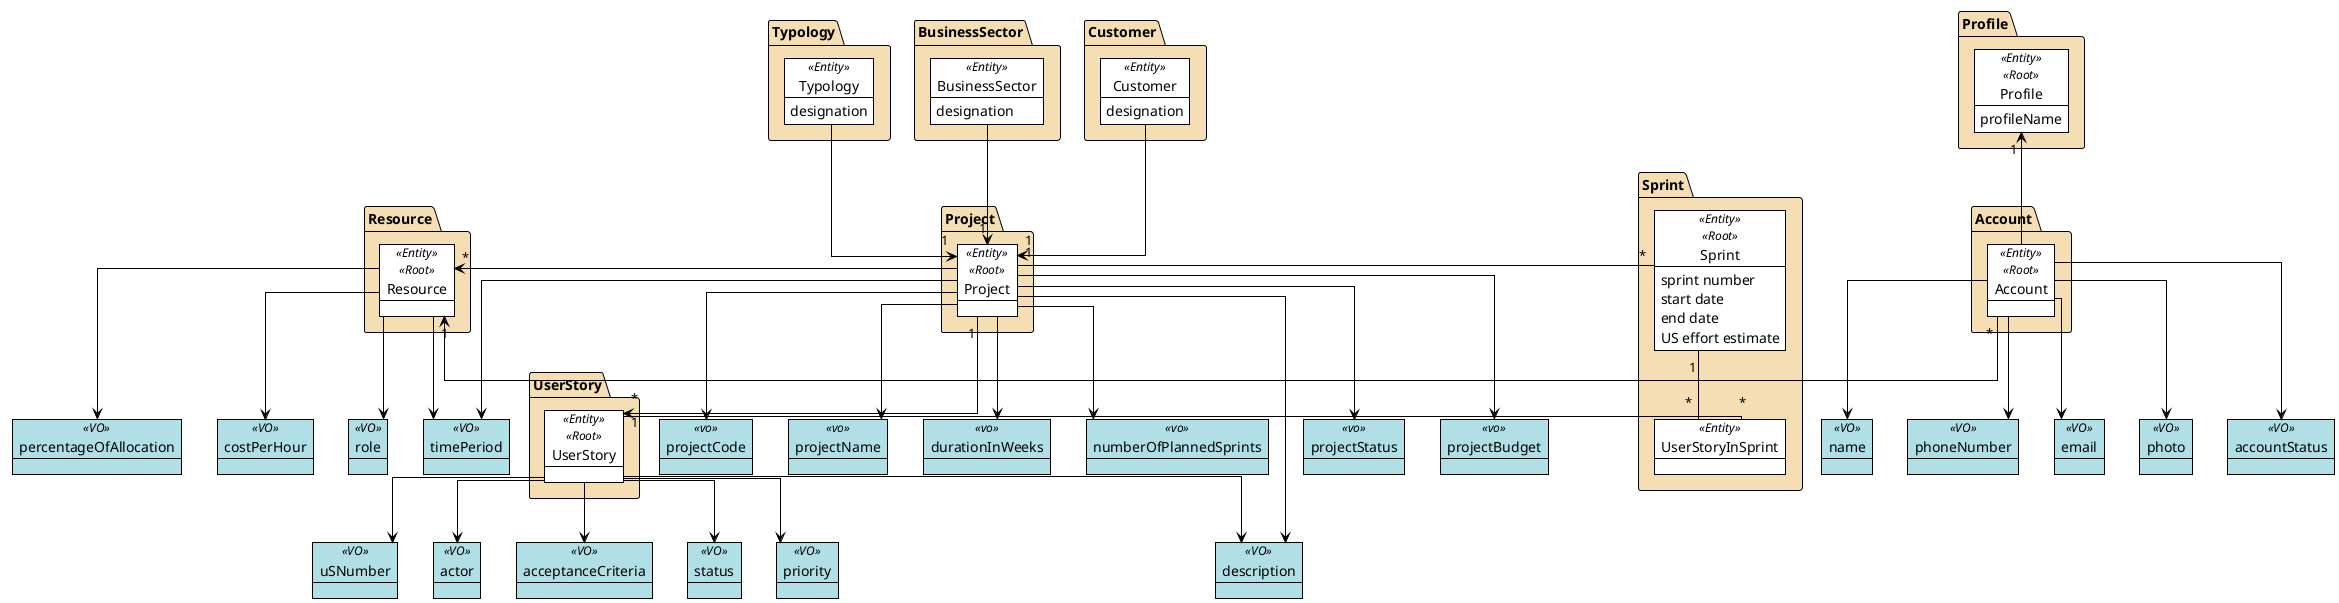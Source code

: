 @startuml
!theme plain
skinparam linetype ortho
package "Account" as Acc #Wheat{
    Object Account <<Entity>> <<Root>> {
    }
}
Object name <<VO>> #powderblue
Object phoneNumber <<VO>> #powderblue
Object email <<VO>> #powderblue
Object photo <<VO>> #powderblue
Object accountStatus <<VO>> #powderblue

Account -->  name
Account -->  phoneNumber
Account -->  email
Account -->  photo
Account -->  accountStatus

package "Resource" as Res #Wheat {
    Object Resource <<Entity>> <<Root>> {
    }
}

Object timePeriod <<VO>> #powderblue
Object percentageOfAllocation <<VO>> #powderblue
Object costPerHour <<VO>> #powderblue
Object role <<VO>> #powderblue

Resource --> timePeriod
Resource --> percentageOfAllocation
Resource --> costPerHour
Resource --> role


package "Project" as Proj #Wheat {
    Object Project <<Entity>> <<Root>> {
    }
}

Object projectCode <<vo>> #powderblue
Object projectName <<vo>> #powderblue
Object durationInWeeks <<vo>> #powderblue
Object numberOfPlannedSprints <<vo>> #powderblue
Object projectStatus <<vo>> #powderblue
Object projectBudget <<vo>> #powderblue

package Typology as Typo #Wheat {
    Object Typology <<Entity>> {
    designation
    }
    }

package BusinessSector as Bus #Wheat {
Object BusinessSector <<Entity>> {
            designation
            }
            }

package Customer as Cost #Wheat {
    Object Customer <<Entity>> {
    designation
    }
    }

package "Sprint" as Spr #Wheat {
    Object Sprint <<Entity>> <<Root>> {
    sprint number
    start date
    end date
    US effort estimate
    }
    Object UserStoryInSprint <<Entity>> {
    }
}
package "UserStory" as US #Wheat{
    Object UserStory <<Entity>> <<Root>>
}

Object uSNumber <<VO>> #powderblue
Object actor <<VO>> #powderblue
Object description <<VO>> #powderblue
Object acceptanceCriteria <<VO>> #powderblue
Object status <<VO>> #powderblue
Object priority <<VO>> #powderblue

UserStory --> uSNumber
UserStory --> actor
UserStory --> description
UserStory --> acceptanceCriteria
UserStory --> status
UserStory --> priority

Project --> projectCode
Project --> projectName
Project --> description
Project --> timePeriod
Project --> durationInWeeks
Project --> numberOfPlannedSprints
Project --> projectStatus
Project --> projectBudget

package "Profile" as Prof #Wheat {
Object Profile <<Entity>> <<Root>> {
profileName
}


BusinessSector --> "1" Project
Customer --> "1" Project
Typology --> "1" Project
Sprint "1" -- "*" UserStoryInSprint
Account -up-> "             1" Profile
'Resource "1" -down- "1" Role
Project "1" - "*" Sprint
Project "1" -> "*" UserStory
Project -left-> "*" Resource
UserStoryInSprint "*" - "1" UserStory
Resource "1" <- "*" Account
@enduml

